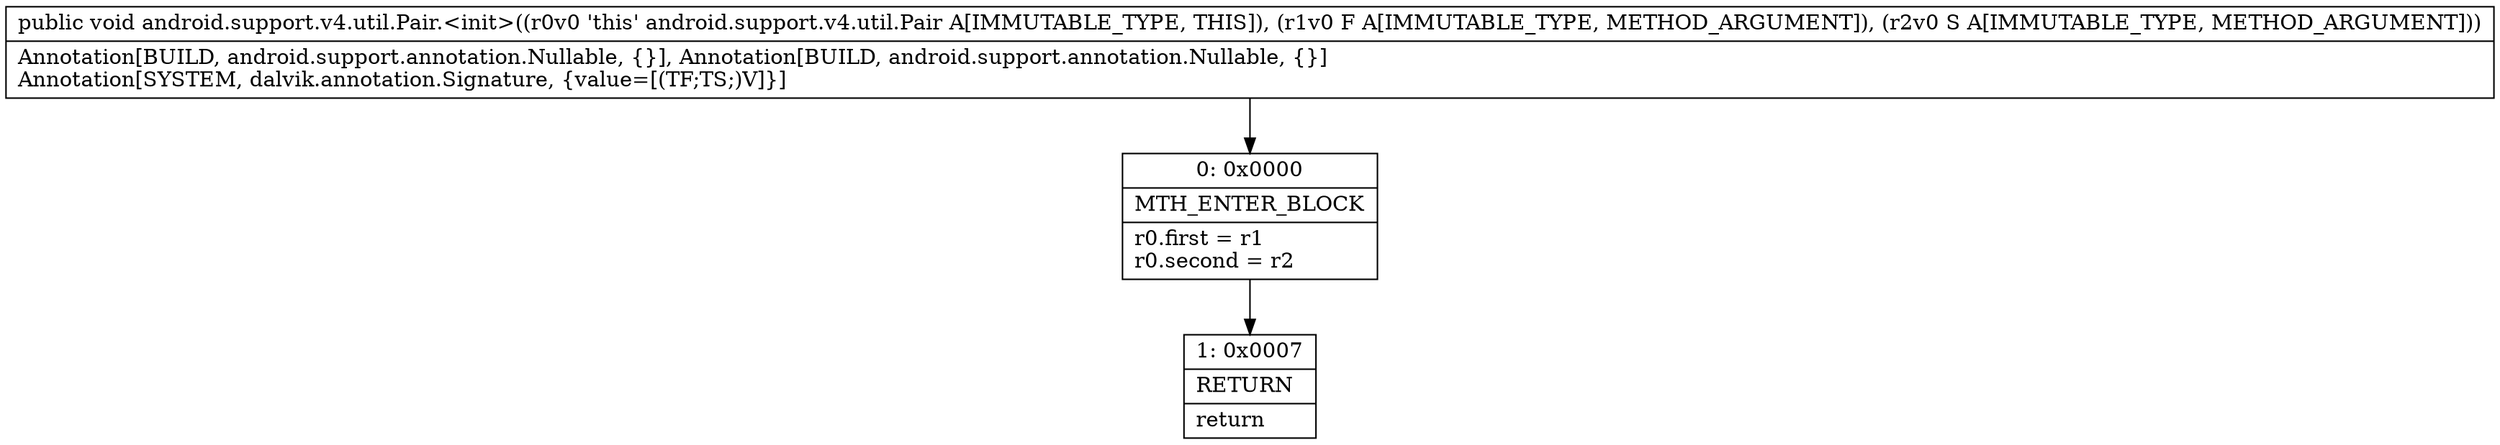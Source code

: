 digraph "CFG forandroid.support.v4.util.Pair.\<init\>(Ljava\/lang\/Object;Ljava\/lang\/Object;)V" {
Node_0 [shape=record,label="{0\:\ 0x0000|MTH_ENTER_BLOCK\l|r0.first = r1\lr0.second = r2\l}"];
Node_1 [shape=record,label="{1\:\ 0x0007|RETURN\l|return\l}"];
MethodNode[shape=record,label="{public void android.support.v4.util.Pair.\<init\>((r0v0 'this' android.support.v4.util.Pair A[IMMUTABLE_TYPE, THIS]), (r1v0 F A[IMMUTABLE_TYPE, METHOD_ARGUMENT]), (r2v0 S A[IMMUTABLE_TYPE, METHOD_ARGUMENT]))  | Annotation[BUILD, android.support.annotation.Nullable, \{\}], Annotation[BUILD, android.support.annotation.Nullable, \{\}]\lAnnotation[SYSTEM, dalvik.annotation.Signature, \{value=[(TF;TS;)V]\}]\l}"];
MethodNode -> Node_0;
Node_0 -> Node_1;
}

